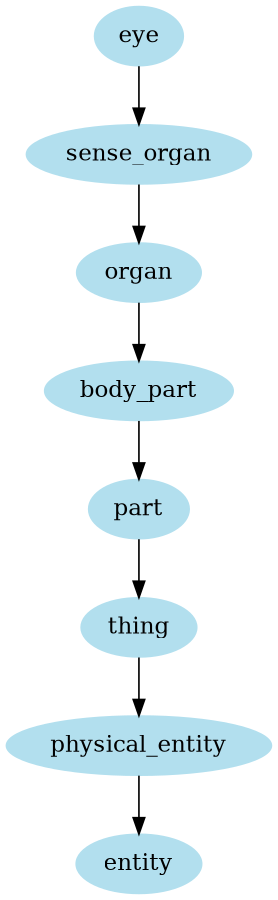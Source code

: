 digraph unix {
	node [color=lightblue2 style=filled]
	size="6,6"
	eye -> sense_organ
	sense_organ -> organ
	organ -> body_part
	body_part -> part
	part -> thing
	thing -> physical_entity
	physical_entity -> entity
}
